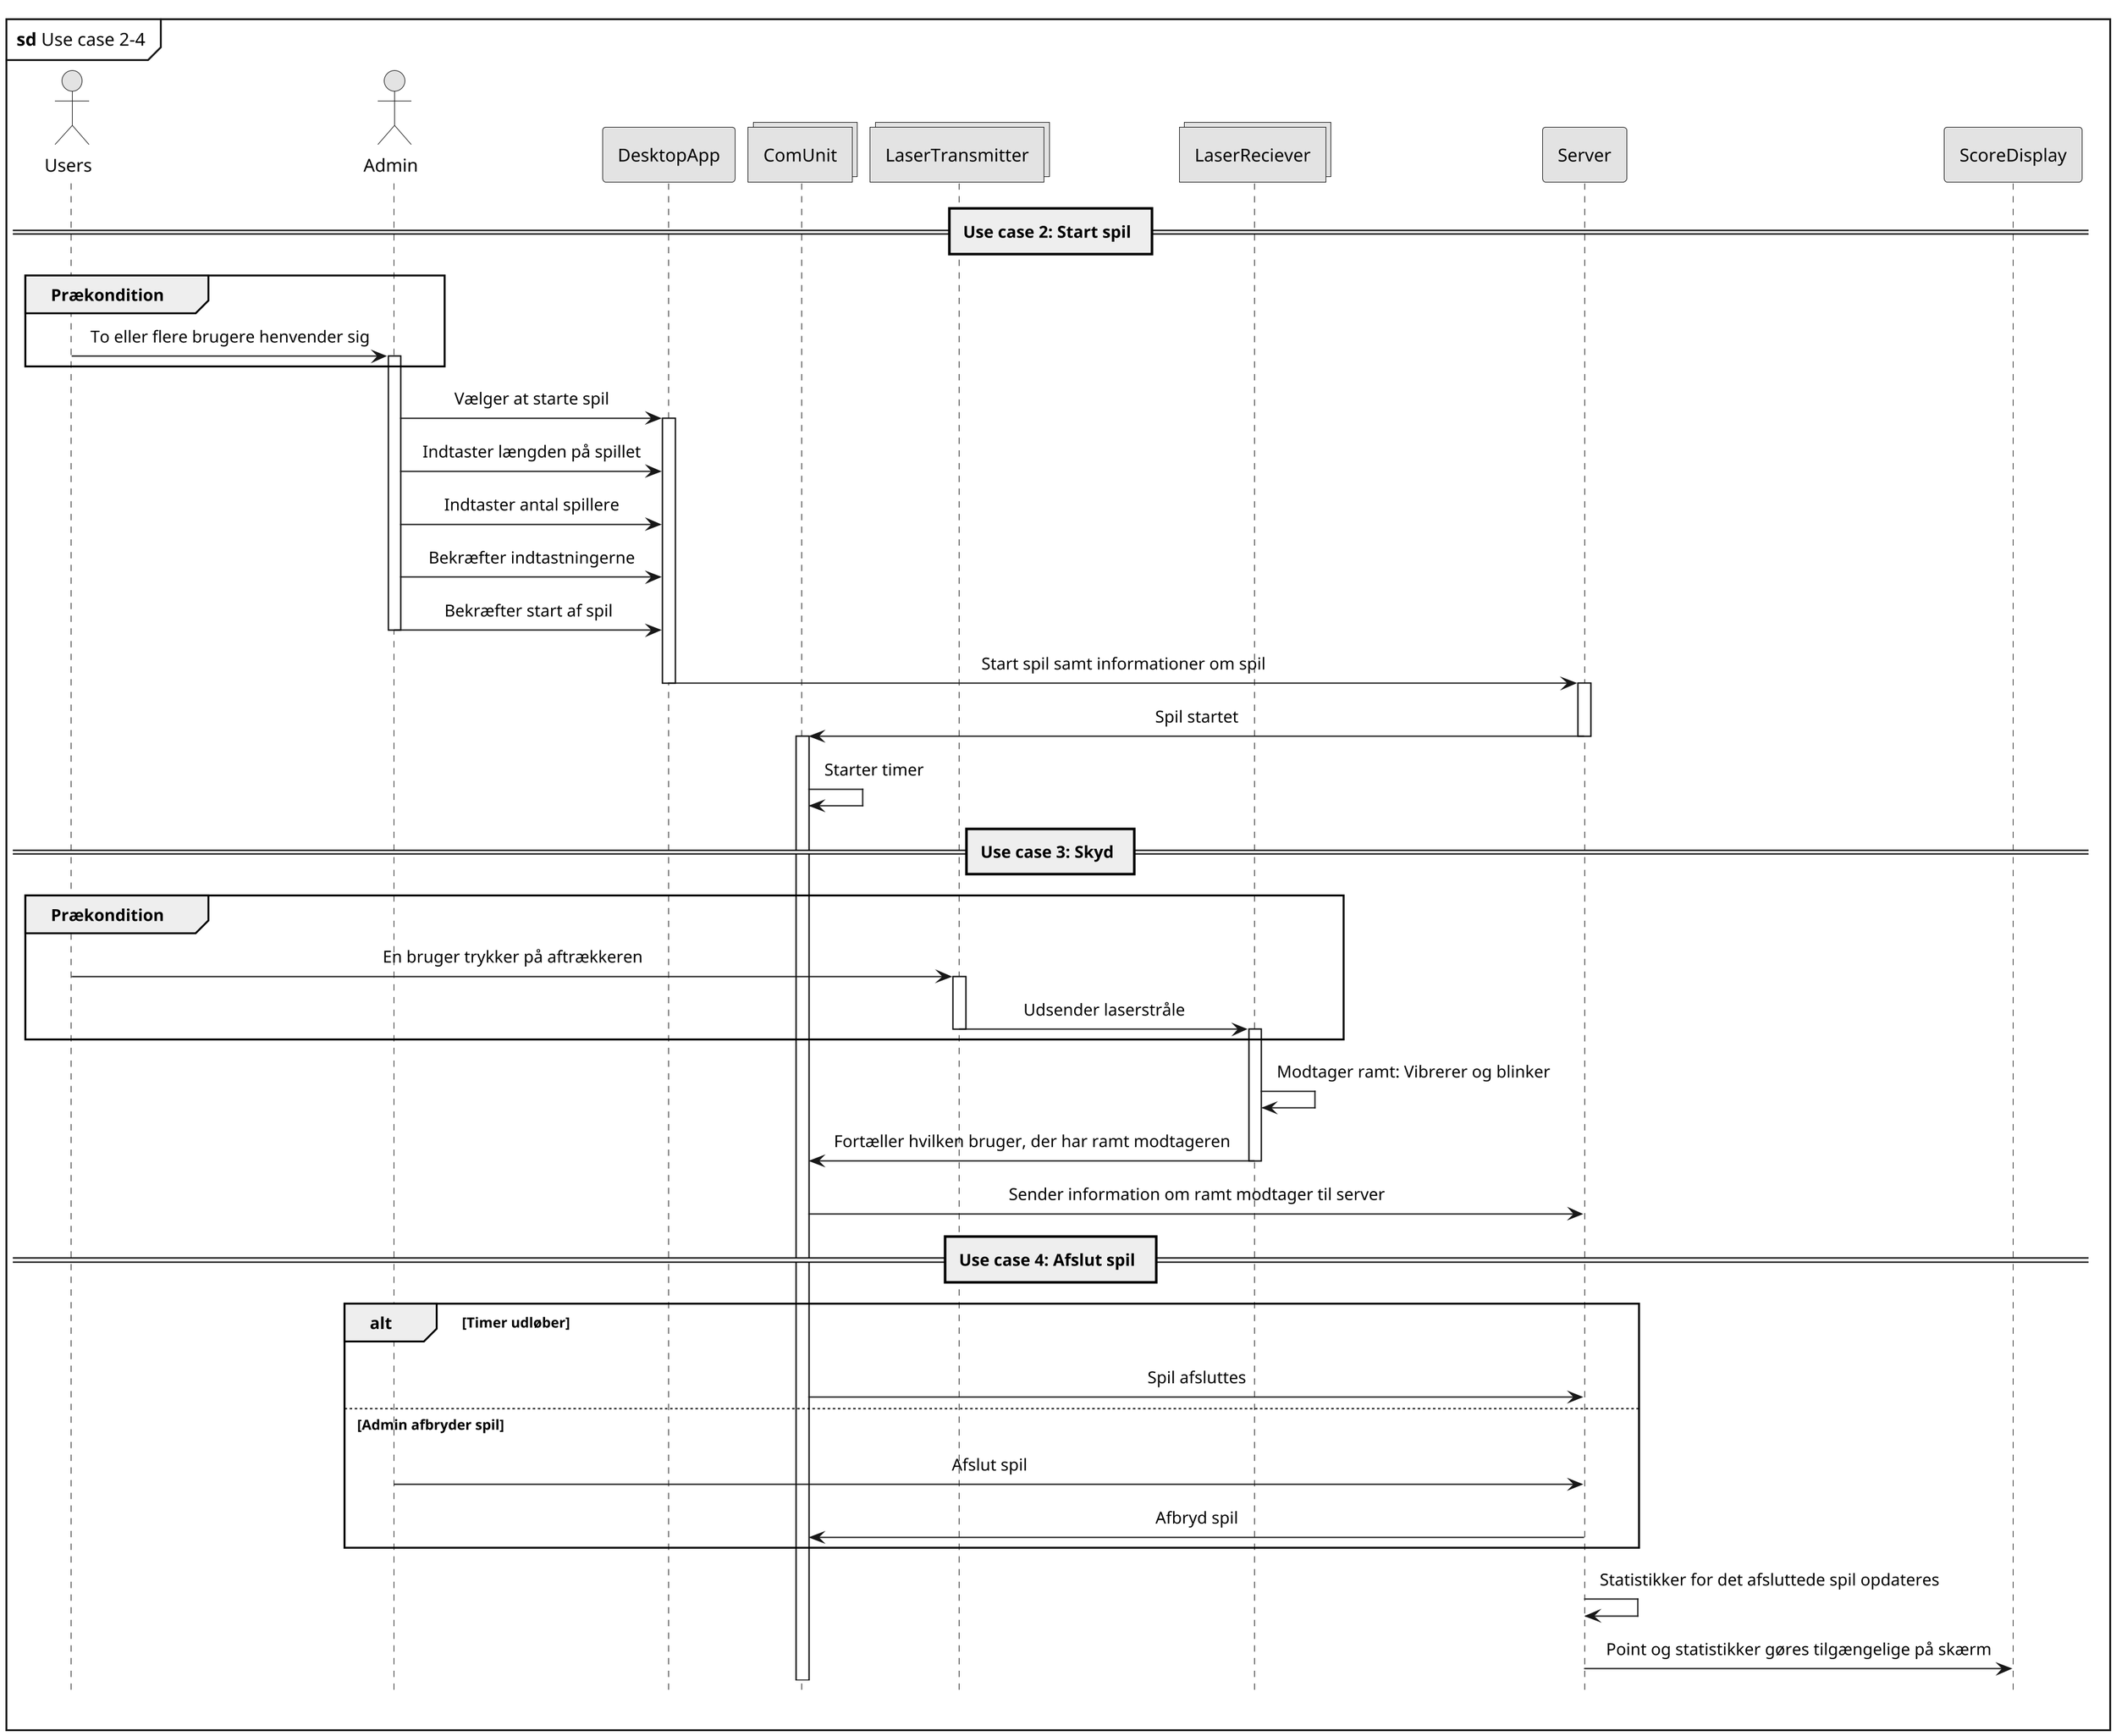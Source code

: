 @startuml ssd-uc2-4

hide footbox

skinparam {
    monochrome true
    dpi 200
    padding 5
    sequenceMessageAlign center
    packageStyle frame
    shadowing false
    'backgroundColor transparent
}

mainframe **sd** Use case 2-4

actor Users as users
actor Admin as admin
participant "DesktopApp" as desktopApp
collections "ComUnit" as comUnit
collections "LaserTransmitter" as transmitter
collections "LaserReciever" as reciever
participant "Server" as server
participant "ScoreDisplay" as display

== Use case 2: Start spil ==

group Prækondition
    users -> admin: To eller flere brugere henvender sig
    activate admin
end

admin -> desktopApp: Vælger at starte spil
activate desktopApp
admin -> desktopApp: Indtaster længden på spillet
admin -> desktopApp: Indtaster antal spillere
admin -> desktopApp: Bekræfter indtastningerne
admin -> desktopApp: Bekræfter start af spil
deactivate admin
desktopApp -> server: Start spil samt informationer om spil
deactivate desktopApp
activate server
server -> comUnit: Spil startet
deactivate server
activate comUnit
comUnit -> comUnit: Starter timer

== Use case 3: Skyd ==

group Prækondition
    users -> transmitter: En bruger trykker på aftrækkeren
    activate transmitter
    transmitter -> reciever: Udsender laserstråle
    deactivate transmitter
    activate reciever
end

reciever -> reciever: Modtager ramt: Vibrerer og blinker

reciever -> comUnit: Fortæller hvilken bruger, der har ramt modtageren
deactivate reciever

comUnit -> server: Sender information om ramt modtager til server

== Use case 4: Afslut spil ==

alt Timer udløber
    comUnit -> server: Spil afsluttes
else Admin afbryder spil
    admin -> server: Afslut spil
    server -> comUnit: Afbryd spil

end

server -> server: Statistikker for det afsluttede spil opdateres
server -> display: Point og statistikker gøres tilgængelige på skærm

@enduml